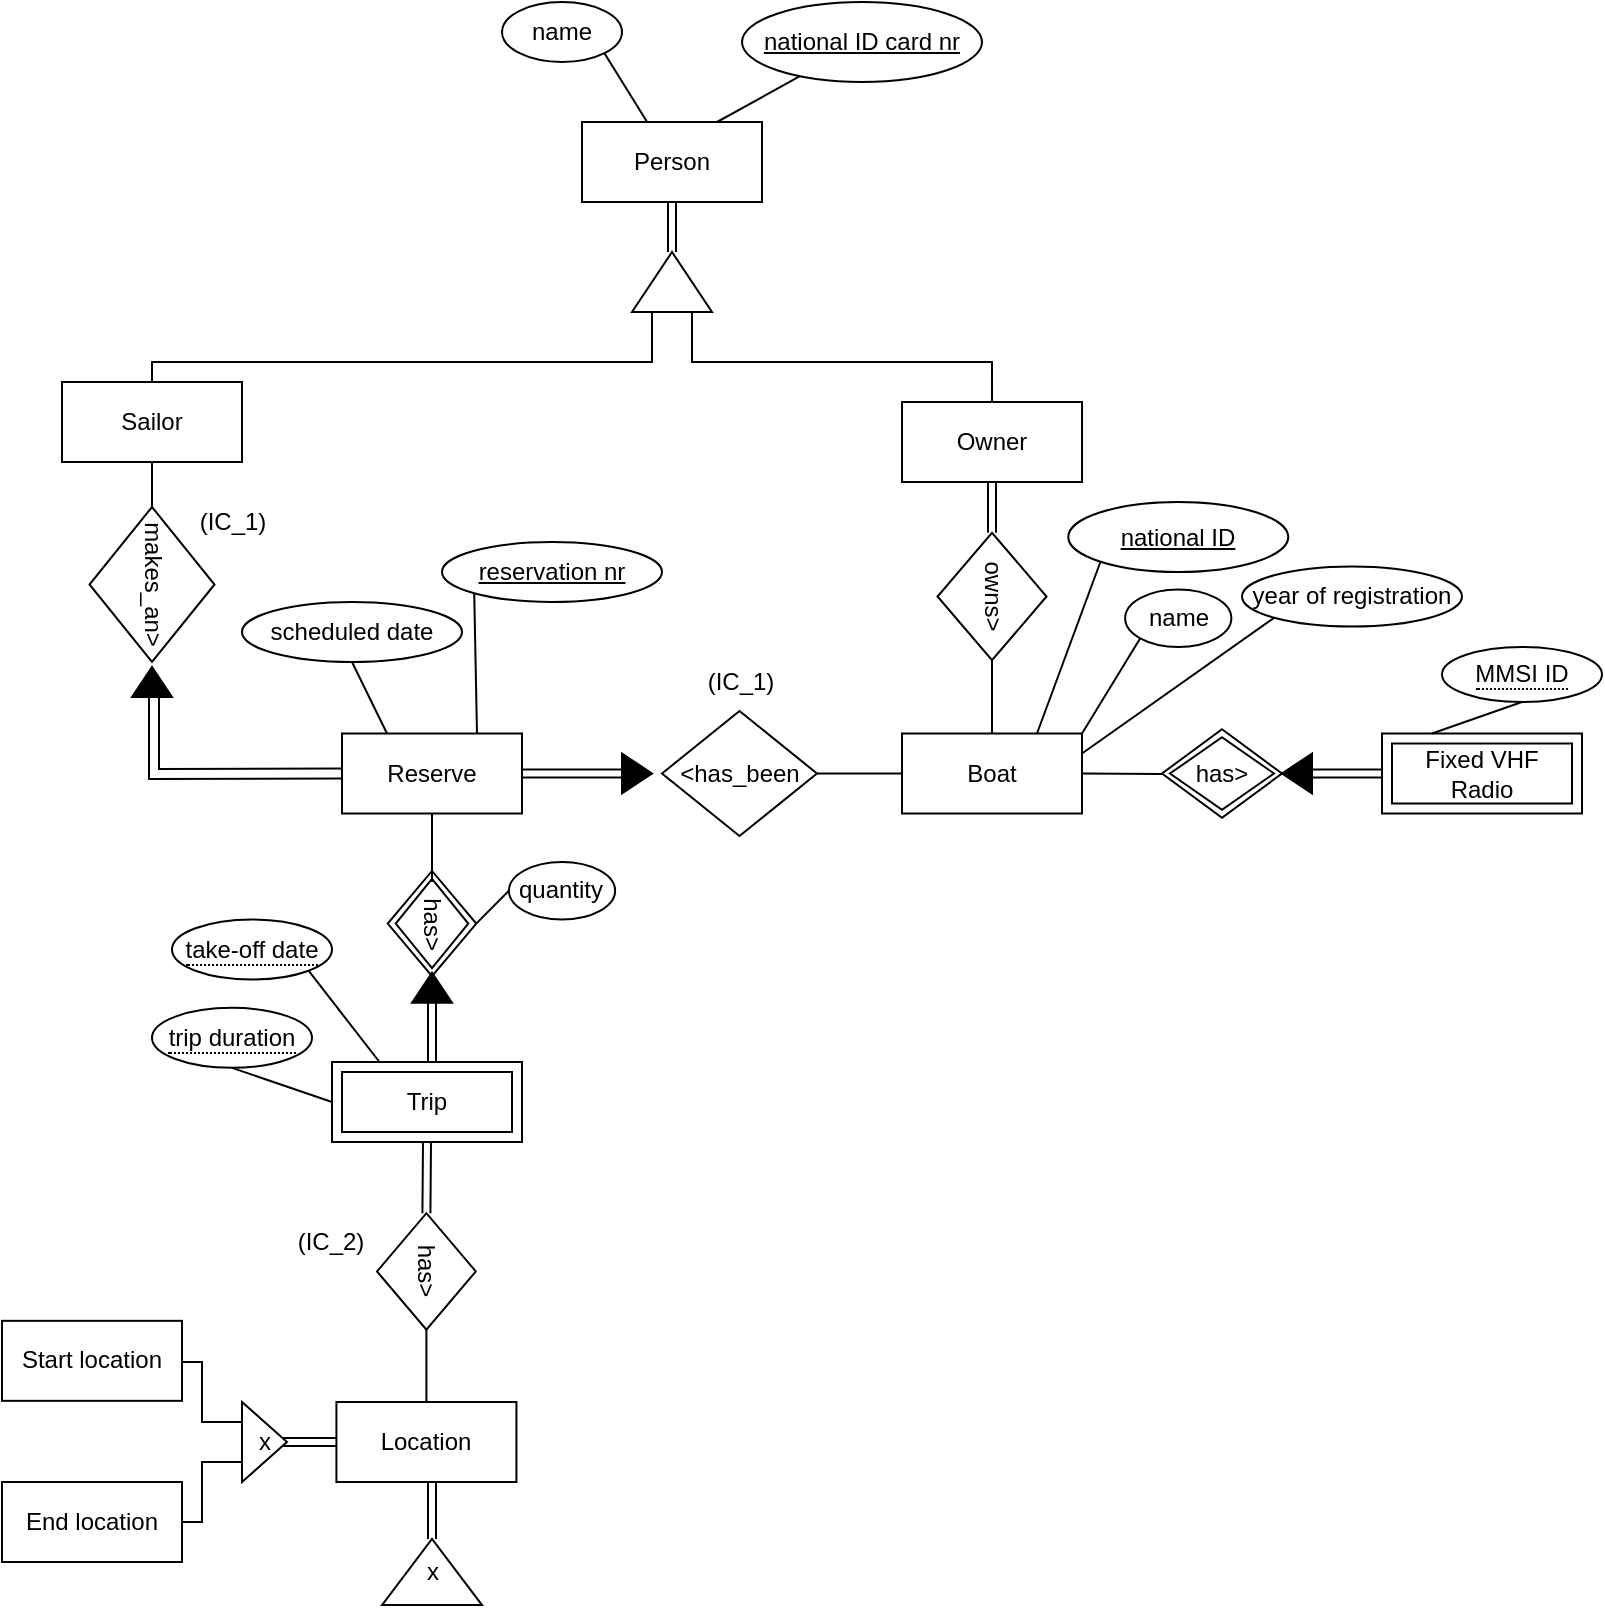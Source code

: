 <mxfile version="15.9.4" type="github"><diagram id="R2lEEEUBdFMjLlhIrx00" name="Page-1"><mxGraphModel dx="920" dy="436" grid="1" gridSize="10" guides="1" tooltips="1" connect="1" arrows="1" fold="1" page="1" pageScale="1" pageWidth="850" pageHeight="1100" math="0" shadow="0" extFonts="Permanent Marker^https://fonts.googleapis.com/css?family=Permanent+Marker"><root><mxCell id="0"/><mxCell id="1" parent="0"/><mxCell id="8WeWj6-gea-u3hQ84-Q1-1" value="Person" style="rounded=0;whiteSpace=wrap;html=1;" vertex="1" parent="1"><mxGeometry x="330" y="160" width="90" height="40" as="geometry"/></mxCell><mxCell id="8WeWj6-gea-u3hQ84-Q1-2" value="name" style="ellipse;whiteSpace=wrap;html=1;" vertex="1" parent="1"><mxGeometry x="290" y="100" width="60" height="30" as="geometry"/></mxCell><mxCell id="8WeWj6-gea-u3hQ84-Q1-3" value="" style="endArrow=none;html=1;rounded=0;entryX=1;entryY=1;entryDx=0;entryDy=0;" edge="1" parent="1" source="8WeWj6-gea-u3hQ84-Q1-1" target="8WeWj6-gea-u3hQ84-Q1-2"><mxGeometry width="50" height="50" relative="1" as="geometry"><mxPoint x="380" y="310" as="sourcePoint"/><mxPoint x="430" y="260" as="targetPoint"/></mxGeometry></mxCell><mxCell id="8WeWj6-gea-u3hQ84-Q1-4" value="&lt;u&gt;national ID card nr&lt;/u&gt;" style="ellipse;whiteSpace=wrap;html=1;" vertex="1" parent="1"><mxGeometry x="410" y="100" width="120" height="40" as="geometry"/></mxCell><mxCell id="8WeWj6-gea-u3hQ84-Q1-5" value="" style="endArrow=none;html=1;rounded=0;exitX=0.75;exitY=0;exitDx=0;exitDy=0;" edge="1" parent="1" source="8WeWj6-gea-u3hQ84-Q1-1" target="8WeWj6-gea-u3hQ84-Q1-4"><mxGeometry width="50" height="50" relative="1" as="geometry"><mxPoint x="380" y="310" as="sourcePoint"/><mxPoint x="430" y="260" as="targetPoint"/></mxGeometry></mxCell><mxCell id="8WeWj6-gea-u3hQ84-Q1-9" value="" style="shape=link;html=1;rounded=0;exitX=0.5;exitY=1;exitDx=0;exitDy=0;entryX=1;entryY=0.5;entryDx=0;entryDy=0;" edge="1" parent="1" source="8WeWj6-gea-u3hQ84-Q1-1" target="8WeWj6-gea-u3hQ84-Q1-12"><mxGeometry relative="1" as="geometry"><mxPoint x="320" y="280" as="sourcePoint"/><mxPoint x="395" y="240" as="targetPoint"/></mxGeometry></mxCell><mxCell id="8WeWj6-gea-u3hQ84-Q1-12" value="" style="triangle;whiteSpace=wrap;html=1;rotation=-90;" vertex="1" parent="1"><mxGeometry x="360" y="220" width="30" height="40" as="geometry"/></mxCell><mxCell id="8WeWj6-gea-u3hQ84-Q1-13" value="" style="endArrow=none;html=1;rounded=0;entryX=0;entryY=0.25;entryDx=0;entryDy=0;exitX=0.5;exitY=0;exitDx=0;exitDy=0;" edge="1" parent="1" source="8WeWj6-gea-u3hQ84-Q1-15" target="8WeWj6-gea-u3hQ84-Q1-12"><mxGeometry width="50" height="50" relative="1" as="geometry"><mxPoint x="120" y="320" as="sourcePoint"/><mxPoint x="430" y="260" as="targetPoint"/><Array as="points"><mxPoint x="115" y="280"/><mxPoint x="365" y="280"/></Array></mxGeometry></mxCell><mxCell id="8WeWj6-gea-u3hQ84-Q1-15" value="Sailor" style="rounded=0;whiteSpace=wrap;html=1;" vertex="1" parent="1"><mxGeometry x="70" y="290" width="90" height="40" as="geometry"/></mxCell><mxCell id="8WeWj6-gea-u3hQ84-Q1-16" value="" style="endArrow=none;html=1;rounded=0;entryX=0;entryY=0.75;entryDx=0;entryDy=0;exitX=0.5;exitY=0;exitDx=0;exitDy=0;" edge="1" parent="1" source="8WeWj6-gea-u3hQ84-Q1-18" target="8WeWj6-gea-u3hQ84-Q1-12"><mxGeometry width="50" height="50" relative="1" as="geometry"><mxPoint x="680" y="300" as="sourcePoint"/><mxPoint x="430" y="260" as="targetPoint"/><Array as="points"><mxPoint x="535" y="280"/><mxPoint x="385" y="280"/></Array></mxGeometry></mxCell><mxCell id="8WeWj6-gea-u3hQ84-Q1-18" value="Owner" style="rounded=0;whiteSpace=wrap;html=1;" vertex="1" parent="1"><mxGeometry x="490.01" y="300" width="90" height="40" as="geometry"/></mxCell><mxCell id="8WeWj6-gea-u3hQ84-Q1-19" value="" style="endArrow=none;html=1;rounded=0;exitX=0.5;exitY=1;exitDx=0;exitDy=0;" edge="1" parent="1" source="8WeWj6-gea-u3hQ84-Q1-15" target="8WeWj6-gea-u3hQ84-Q1-20"><mxGeometry relative="1" as="geometry"><mxPoint x="35" y="420" as="sourcePoint"/><mxPoint x="115" y="410" as="targetPoint"/></mxGeometry></mxCell><mxCell id="8WeWj6-gea-u3hQ84-Q1-20" value="makes_an&amp;gt;" style="shape=rhombus;perimeter=rhombusPerimeter;whiteSpace=wrap;html=1;align=center;rotation=90;" vertex="1" parent="1"><mxGeometry x="76.25" y="360" width="77.5" height="62.5" as="geometry"/></mxCell><mxCell id="8WeWj6-gea-u3hQ84-Q1-28" value="" style="endArrow=classic;html=1;rounded=0;" edge="1" parent="1"><mxGeometry width="50" height="50" relative="1" as="geometry"><mxPoint x="240" y="520" as="sourcePoint"/><mxPoint x="240" y="520" as="targetPoint"/></mxGeometry></mxCell><mxCell id="8WeWj6-gea-u3hQ84-Q1-30" value="Reserve" style="rounded=0;whiteSpace=wrap;html=1;" vertex="1" parent="1"><mxGeometry x="210" y="465.75" width="90" height="40" as="geometry"/></mxCell><mxCell id="8WeWj6-gea-u3hQ84-Q1-36" value="scheduled date" style="ellipse;whiteSpace=wrap;html=1;" vertex="1" parent="1"><mxGeometry x="160" y="400" width="110" height="30" as="geometry"/></mxCell><mxCell id="8WeWj6-gea-u3hQ84-Q1-37" value="" style="endArrow=none;html=1;rounded=0;exitX=0.25;exitY=0;exitDx=0;exitDy=0;entryX=0.5;entryY=1;entryDx=0;entryDy=0;" edge="1" parent="1" source="8WeWj6-gea-u3hQ84-Q1-30" target="8WeWj6-gea-u3hQ84-Q1-36"><mxGeometry relative="1" as="geometry"><mxPoint x="340" y="330" as="sourcePoint"/><mxPoint x="500" y="330" as="targetPoint"/></mxGeometry></mxCell><mxCell id="8WeWj6-gea-u3hQ84-Q1-38" value="(IC_1)" style="text;html=1;align=center;verticalAlign=middle;resizable=0;points=[];autosize=1;strokeColor=none;fillColor=none;" vertex="1" parent="1"><mxGeometry x="130" y="350" width="50" height="20" as="geometry"/></mxCell><mxCell id="8WeWj6-gea-u3hQ84-Q1-39" value="&lt;u&gt;reservation nr&lt;/u&gt;" style="ellipse;whiteSpace=wrap;html=1;" vertex="1" parent="1"><mxGeometry x="260" y="370" width="110" height="30" as="geometry"/></mxCell><mxCell id="8WeWj6-gea-u3hQ84-Q1-40" value="" style="endArrow=none;html=1;rounded=0;exitX=0.75;exitY=0;exitDx=0;exitDy=0;entryX=0;entryY=1;entryDx=0;entryDy=0;" edge="1" parent="1" source="8WeWj6-gea-u3hQ84-Q1-30" target="8WeWj6-gea-u3hQ84-Q1-39"><mxGeometry relative="1" as="geometry"><mxPoint x="340" y="380" as="sourcePoint"/><mxPoint x="500" y="380" as="targetPoint"/></mxGeometry></mxCell><mxCell id="8WeWj6-gea-u3hQ84-Q1-42" value="&amp;lt;has_been" style="shape=rhombus;perimeter=rhombusPerimeter;whiteSpace=wrap;html=1;align=center;rotation=0;" vertex="1" parent="1"><mxGeometry x="370" y="454.5" width="77.5" height="62.5" as="geometry"/></mxCell><mxCell id="8WeWj6-gea-u3hQ84-Q1-43" value="(IC_1)" style="text;html=1;align=center;verticalAlign=middle;resizable=0;points=[];autosize=1;strokeColor=none;fillColor=none;" vertex="1" parent="1"><mxGeometry x="383.75" y="430" width="50" height="20" as="geometry"/></mxCell><mxCell id="8WeWj6-gea-u3hQ84-Q1-47" value="" style="shape=link;html=1;rounded=0;exitX=0.5;exitY=1;exitDx=0;exitDy=0;width=4;entryX=0;entryY=0.5;entryDx=0;entryDy=0;" edge="1" parent="1" source="8WeWj6-gea-u3hQ84-Q1-18" target="8WeWj6-gea-u3hQ84-Q1-48"><mxGeometry relative="1" as="geometry"><mxPoint x="405" y="210" as="sourcePoint"/><mxPoint x="745" y="400" as="targetPoint"/></mxGeometry></mxCell><mxCell id="8WeWj6-gea-u3hQ84-Q1-48" value="owns&amp;gt;" style="shape=rhombus;perimeter=rhombusPerimeter;whiteSpace=wrap;html=1;align=center;rotation=90;" vertex="1" parent="1"><mxGeometry x="503.13" y="370" width="63.75" height="54.5" as="geometry"/></mxCell><mxCell id="8WeWj6-gea-u3hQ84-Q1-50" value="" style="endArrow=none;html=1;rounded=0;entryX=1;entryY=0.5;entryDx=0;entryDy=0;exitX=0.5;exitY=0;exitDx=0;exitDy=0;" edge="1" parent="1" source="8WeWj6-gea-u3hQ84-Q1-51" target="8WeWj6-gea-u3hQ84-Q1-48"><mxGeometry relative="1" as="geometry"><mxPoint x="745" y="480" as="sourcePoint"/><mxPoint x="520" y="420" as="targetPoint"/><Array as="points"/></mxGeometry></mxCell><mxCell id="8WeWj6-gea-u3hQ84-Q1-51" value="Boat" style="rounded=0;whiteSpace=wrap;html=1;" vertex="1" parent="1"><mxGeometry x="490" y="465.75" width="90" height="40" as="geometry"/></mxCell><mxCell id="8WeWj6-gea-u3hQ84-Q1-52" value="" style="shape=link;html=1;rounded=0;entryX=0;entryY=0.5;entryDx=0;entryDy=0;startArrow=none;width=5;" edge="1" parent="1" target="8WeWj6-gea-u3hQ84-Q1-30"><mxGeometry relative="1" as="geometry"><mxPoint x="116" y="440" as="sourcePoint"/><mxPoint x="520" y="420" as="targetPoint"/><Array as="points"><mxPoint x="116" y="486"/></Array></mxGeometry></mxCell><mxCell id="8WeWj6-gea-u3hQ84-Q1-59" value="" style="triangle;whiteSpace=wrap;html=1;fillColor=#000000;rotation=0;" vertex="1" parent="1"><mxGeometry x="350" y="475.75" width="15" height="20" as="geometry"/></mxCell><mxCell id="8WeWj6-gea-u3hQ84-Q1-60" value="" style="shape=link;html=1;rounded=0;startArrow=none;exitX=1;exitY=0.5;exitDx=0;exitDy=0;endArrow=none;" edge="1" parent="1" source="8WeWj6-gea-u3hQ84-Q1-30" target="8WeWj6-gea-u3hQ84-Q1-59"><mxGeometry relative="1" as="geometry"><mxPoint x="330" y="520" as="sourcePoint"/><mxPoint x="450" y="520" as="targetPoint"/><Array as="points"/></mxGeometry></mxCell><mxCell id="8WeWj6-gea-u3hQ84-Q1-69" value="" style="endArrow=none;html=1;rounded=0;entryX=0;entryY=0.5;entryDx=0;entryDy=0;exitX=1;exitY=0.5;exitDx=0;exitDy=0;" edge="1" parent="1" source="8WeWj6-gea-u3hQ84-Q1-42" target="8WeWj6-gea-u3hQ84-Q1-51"><mxGeometry width="50" height="50" relative="1" as="geometry"><mxPoint x="420" y="440" as="sourcePoint"/><mxPoint x="470" y="390" as="targetPoint"/></mxGeometry></mxCell><mxCell id="8WeWj6-gea-u3hQ84-Q1-63" value="" style="triangle;whiteSpace=wrap;html=1;fillColor=#000000;rotation=-90;" vertex="1" parent="1"><mxGeometry x="107.5" y="430" width="15" height="20" as="geometry"/></mxCell><mxCell id="8WeWj6-gea-u3hQ84-Q1-70" value="" style="shape=link;html=1;rounded=0;entryX=0;entryY=0.5;entryDx=0;entryDy=0;startArrow=none;width=5;endArrow=none;" edge="1" parent="1" target="8WeWj6-gea-u3hQ84-Q1-63"><mxGeometry relative="1" as="geometry"><mxPoint x="116" y="440" as="sourcePoint"/><mxPoint x="240" y="520" as="targetPoint"/><Array as="points"/></mxGeometry></mxCell><mxCell id="8WeWj6-gea-u3hQ84-Q1-73" value="" style="endArrow=none;html=1;rounded=0;entryX=0;entryY=1;entryDx=0;entryDy=0;exitX=0.75;exitY=0;exitDx=0;exitDy=0;" edge="1" parent="1" source="8WeWj6-gea-u3hQ84-Q1-51" target="8WeWj6-gea-u3hQ84-Q1-74"><mxGeometry width="50" height="50" relative="1" as="geometry"><mxPoint x="440" y="350" as="sourcePoint"/><mxPoint x="627.731" y="390.764" as="targetPoint"/></mxGeometry></mxCell><mxCell id="8WeWj6-gea-u3hQ84-Q1-74" value="&lt;u&gt;national ID&lt;/u&gt;" style="ellipse;whiteSpace=wrap;html=1;" vertex="1" parent="1"><mxGeometry x="573.13" y="350" width="110" height="35" as="geometry"/></mxCell><mxCell id="8WeWj6-gea-u3hQ84-Q1-79" value="" style="endArrow=none;html=1;rounded=0;exitX=1;exitY=0.5;exitDx=0;exitDy=0;" edge="1" parent="1" source="8WeWj6-gea-u3hQ84-Q1-51"><mxGeometry width="50" height="50" relative="1" as="geometry"><mxPoint x="400" y="380" as="sourcePoint"/><mxPoint x="620" y="486" as="targetPoint"/></mxGeometry></mxCell><mxCell id="8WeWj6-gea-u3hQ84-Q1-80" value="name" style="ellipse;whiteSpace=wrap;html=1;" vertex="1" parent="1"><mxGeometry x="601.57" y="393.75" width="53.12" height="28.75" as="geometry"/></mxCell><mxCell id="8WeWj6-gea-u3hQ84-Q1-82" value="" style="endArrow=none;html=1;rounded=0;entryX=1;entryY=0;entryDx=0;entryDy=0;exitX=0;exitY=1;exitDx=0;exitDy=0;" edge="1" parent="1" source="8WeWj6-gea-u3hQ84-Q1-80" target="8WeWj6-gea-u3hQ84-Q1-51"><mxGeometry width="50" height="50" relative="1" as="geometry"><mxPoint x="350" y="390" as="sourcePoint"/><mxPoint x="400" y="340" as="targetPoint"/></mxGeometry></mxCell><mxCell id="8WeWj6-gea-u3hQ84-Q1-83" value="year of registration" style="ellipse;whiteSpace=wrap;html=1;" vertex="1" parent="1"><mxGeometry x="660" y="382.25" width="110" height="30" as="geometry"/></mxCell><mxCell id="8WeWj6-gea-u3hQ84-Q1-84" value="" style="endArrow=none;html=1;rounded=0;entryX=0;entryY=1;entryDx=0;entryDy=0;exitX=1;exitY=0.25;exitDx=0;exitDy=0;" edge="1" parent="1" source="8WeWj6-gea-u3hQ84-Q1-51" target="8WeWj6-gea-u3hQ84-Q1-83"><mxGeometry width="50" height="50" relative="1" as="geometry"><mxPoint x="567.5" y="475.75" as="sourcePoint"/><mxPoint x="598.68" y="389.694" as="targetPoint"/></mxGeometry></mxCell><mxCell id="8WeWj6-gea-u3hQ84-Q1-86" value="has&amp;gt;" style="shape=rhombus;double=1;perimeter=rhombusPerimeter;whiteSpace=wrap;html=1;align=center;fillColor=none;" vertex="1" parent="1"><mxGeometry x="620" y="463.63" width="60" height="44.25" as="geometry"/></mxCell><mxCell id="8WeWj6-gea-u3hQ84-Q1-87" value="" style="triangle;whiteSpace=wrap;html=1;fillColor=#000000;rotation=-180;" vertex="1" parent="1"><mxGeometry x="680" y="475.75" width="15" height="20" as="geometry"/></mxCell><mxCell id="8WeWj6-gea-u3hQ84-Q1-93" value="&lt;span style=&quot;border-bottom: 1px dotted&quot;&gt;MMSI ID&lt;/span&gt;" style="ellipse;whiteSpace=wrap;html=1;align=center;fillColor=none;" vertex="1" parent="1"><mxGeometry x="760" y="422.5" width="80" height="27.5" as="geometry"/></mxCell><mxCell id="8WeWj6-gea-u3hQ84-Q1-94" value="" style="endArrow=none;html=1;rounded=0;entryX=0.5;entryY=1;entryDx=0;entryDy=0;exitX=0.25;exitY=0;exitDx=0;exitDy=0;" edge="1" parent="1" source="8WeWj6-gea-u3hQ84-Q1-90" target="8WeWj6-gea-u3hQ84-Q1-93"><mxGeometry relative="1" as="geometry"><mxPoint x="510" y="510" as="sourcePoint"/><mxPoint x="670" y="510" as="targetPoint"/></mxGeometry></mxCell><mxCell id="8WeWj6-gea-u3hQ84-Q1-95" value="" style="endArrow=none;html=1;rounded=0;exitX=0.5;exitY=1;exitDx=0;exitDy=0;" edge="1" parent="1" source="8WeWj6-gea-u3hQ84-Q1-30"><mxGeometry relative="1" as="geometry"><mxPoint x="340" y="460" as="sourcePoint"/><mxPoint x="255" y="540" as="targetPoint"/></mxGeometry></mxCell><mxCell id="8WeWj6-gea-u3hQ84-Q1-97" value="has&amp;gt;" style="shape=rhombus;double=1;perimeter=rhombusPerimeter;whiteSpace=wrap;html=1;align=center;fillColor=none;rotation=90;" vertex="1" parent="1"><mxGeometry x="228.67" y="538.67" width="52.66" height="44.25" as="geometry"/></mxCell><mxCell id="8WeWj6-gea-u3hQ84-Q1-90" value="Fixed VHF Radio" style="shape=ext;margin=3;double=1;whiteSpace=wrap;html=1;align=center;fillColor=none;" vertex="1" parent="1"><mxGeometry x="730" y="465.75" width="100" height="40" as="geometry"/></mxCell><mxCell id="8WeWj6-gea-u3hQ84-Q1-99" value="" style="shape=link;html=1;rounded=0;exitX=0;exitY=0.5;exitDx=0;exitDy=0;endArrow=none;" edge="1" parent="1" source="8WeWj6-gea-u3hQ84-Q1-87" target="8WeWj6-gea-u3hQ84-Q1-90"><mxGeometry relative="1" as="geometry"><mxPoint x="695" y="485.75" as="sourcePoint"/><mxPoint x="740" y="486" as="targetPoint"/></mxGeometry></mxCell><mxCell id="8WeWj6-gea-u3hQ84-Q1-100" value="quantity" style="ellipse;whiteSpace=wrap;html=1;rotation=0;" vertex="1" parent="1"><mxGeometry x="293.44" y="530" width="53.12" height="28.75" as="geometry"/></mxCell><mxCell id="8WeWj6-gea-u3hQ84-Q1-101" value="" style="endArrow=none;html=1;rounded=0;exitX=0.5;exitY=0;exitDx=0;exitDy=0;entryX=0;entryY=0.5;entryDx=0;entryDy=0;" edge="1" parent="1" source="8WeWj6-gea-u3hQ84-Q1-97" target="8WeWj6-gea-u3hQ84-Q1-100"><mxGeometry relative="1" as="geometry"><mxPoint x="350" y="460" as="sourcePoint"/><mxPoint x="300" y="550" as="targetPoint"/></mxGeometry></mxCell><mxCell id="8WeWj6-gea-u3hQ84-Q1-103" value="" style="triangle;whiteSpace=wrap;html=1;fillColor=#000000;rotation=-90;" vertex="1" parent="1"><mxGeometry x="247.5" y="582.92" width="15" height="20" as="geometry"/></mxCell><mxCell id="8WeWj6-gea-u3hQ84-Q1-104" value="" style="shape=link;html=1;rounded=0;startArrow=none;exitX=0;exitY=0.5;exitDx=0;exitDy=0;endArrow=none;" edge="1" parent="1" source="8WeWj6-gea-u3hQ84-Q1-103"><mxGeometry relative="1" as="geometry"><mxPoint x="310" y="495.75" as="sourcePoint"/><mxPoint x="255" y="630" as="targetPoint"/><Array as="points"/></mxGeometry></mxCell><mxCell id="8WeWj6-gea-u3hQ84-Q1-105" value="Trip" style="shape=ext;margin=3;double=1;whiteSpace=wrap;html=1;align=center;fillColor=none;" vertex="1" parent="1"><mxGeometry x="205" y="630" width="95" height="40" as="geometry"/></mxCell><mxCell id="8WeWj6-gea-u3hQ84-Q1-106" value="&lt;span style=&quot;border-bottom: 1px dotted&quot;&gt;take-off date&lt;/span&gt;" style="ellipse;whiteSpace=wrap;html=1;align=center;fillColor=none;" vertex="1" parent="1"><mxGeometry x="125" y="558.75" width="80" height="30" as="geometry"/></mxCell><mxCell id="8WeWj6-gea-u3hQ84-Q1-107" value="&lt;span style=&quot;border-bottom: 1px dotted&quot;&gt;trip duration&lt;/span&gt;" style="ellipse;whiteSpace=wrap;html=1;align=center;fillColor=none;" vertex="1" parent="1"><mxGeometry x="115" y="602.92" width="80" height="30" as="geometry"/></mxCell><mxCell id="8WeWj6-gea-u3hQ84-Q1-108" value="" style="endArrow=none;html=1;rounded=0;exitX=0.5;exitY=1;exitDx=0;exitDy=0;entryX=0;entryY=0.5;entryDx=0;entryDy=0;" edge="1" parent="1" source="8WeWj6-gea-u3hQ84-Q1-107" target="8WeWj6-gea-u3hQ84-Q1-105"><mxGeometry relative="1" as="geometry"><mxPoint x="370" y="540" as="sourcePoint"/><mxPoint x="530" y="540" as="targetPoint"/></mxGeometry></mxCell><mxCell id="8WeWj6-gea-u3hQ84-Q1-109" value="" style="endArrow=none;html=1;rounded=0;exitX=1;exitY=1;exitDx=0;exitDy=0;entryX=0.25;entryY=0;entryDx=0;entryDy=0;" edge="1" parent="1" source="8WeWj6-gea-u3hQ84-Q1-106" target="8WeWj6-gea-u3hQ84-Q1-105"><mxGeometry relative="1" as="geometry"><mxPoint x="370" y="540" as="sourcePoint"/><mxPoint x="530" y="540" as="targetPoint"/></mxGeometry></mxCell><mxCell id="8WeWj6-gea-u3hQ84-Q1-110" value="" style="shape=link;html=1;rounded=0;startArrow=none;exitX=0.5;exitY=1;exitDx=0;exitDy=0;endArrow=none;entryX=0;entryY=0.5;entryDx=0;entryDy=0;" edge="1" parent="1" source="8WeWj6-gea-u3hQ84-Q1-105" target="8WeWj6-gea-u3hQ84-Q1-111"><mxGeometry relative="1" as="geometry"><mxPoint x="265" y="610.42" as="sourcePoint"/><mxPoint x="250" y="700" as="targetPoint"/><Array as="points"/></mxGeometry></mxCell><mxCell id="8WeWj6-gea-u3hQ84-Q1-111" value="has&amp;gt;" style="shape=rhombus;perimeter=rhombusPerimeter;whiteSpace=wrap;html=1;align=center;rotation=90;" vertex="1" parent="1"><mxGeometry x="223.09" y="710" width="58.24" height="49.42" as="geometry"/></mxCell><mxCell id="8WeWj6-gea-u3hQ84-Q1-112" value="(IC_2)" style="text;html=1;align=center;verticalAlign=middle;resizable=0;points=[];autosize=1;strokeColor=none;fillColor=none;" vertex="1" parent="1"><mxGeometry x="178.67" y="710" width="50" height="20" as="geometry"/></mxCell><mxCell id="8WeWj6-gea-u3hQ84-Q1-115" value="" style="endArrow=none;html=1;rounded=0;exitX=1;exitY=0.5;exitDx=0;exitDy=0;startArrow=none;" edge="1" parent="1" source="8WeWj6-gea-u3hQ84-Q1-114"><mxGeometry relative="1" as="geometry"><mxPoint x="252.21" y="763.83" as="sourcePoint"/><mxPoint x="252" y="840" as="targetPoint"/></mxGeometry></mxCell><mxCell id="8WeWj6-gea-u3hQ84-Q1-114" value="Location" style="rounded=0;whiteSpace=wrap;html=1;" vertex="1" parent="1"><mxGeometry x="207.21" y="800" width="90" height="40" as="geometry"/></mxCell><mxCell id="8WeWj6-gea-u3hQ84-Q1-116" value="" style="endArrow=none;html=1;rounded=0;exitX=1;exitY=0.5;exitDx=0;exitDy=0;" edge="1" parent="1" source="8WeWj6-gea-u3hQ84-Q1-111" target="8WeWj6-gea-u3hQ84-Q1-114"><mxGeometry relative="1" as="geometry"><mxPoint x="252.21" y="763.83" as="sourcePoint"/><mxPoint x="252" y="840" as="targetPoint"/></mxGeometry></mxCell><mxCell id="8WeWj6-gea-u3hQ84-Q1-118" value="" style="shape=link;html=1;rounded=0;startArrow=none;endArrow=none;entryX=0;entryY=0.5;entryDx=0;entryDy=0;" edge="1" parent="1" target="8WeWj6-gea-u3hQ84-Q1-114"><mxGeometry relative="1" as="geometry"><mxPoint x="180" y="820" as="sourcePoint"/><mxPoint x="360" y="495.75" as="targetPoint"/><Array as="points"/></mxGeometry></mxCell><mxCell id="8WeWj6-gea-u3hQ84-Q1-119" value="x" style="triangle;whiteSpace=wrap;html=1;fillColor=none;" vertex="1" parent="1"><mxGeometry x="160" y="800" width="22.5" height="40" as="geometry"/></mxCell><mxCell id="8WeWj6-gea-u3hQ84-Q1-120" value="" style="endArrow=none;html=1;rounded=0;exitX=0;exitY=0.25;exitDx=0;exitDy=0;" edge="1" parent="1" source="8WeWj6-gea-u3hQ84-Q1-119"><mxGeometry width="50" height="50" relative="1" as="geometry"><mxPoint x="380" y="720" as="sourcePoint"/><mxPoint x="130" y="780" as="targetPoint"/><Array as="points"><mxPoint x="140" y="810"/><mxPoint x="140" y="780"/></Array></mxGeometry></mxCell><mxCell id="8WeWj6-gea-u3hQ84-Q1-121" value="Start location" style="rounded=0;whiteSpace=wrap;html=1;" vertex="1" parent="1"><mxGeometry x="40" y="759.42" width="90" height="40" as="geometry"/></mxCell><mxCell id="8WeWj6-gea-u3hQ84-Q1-122" value="" style="endArrow=none;html=1;rounded=0;exitX=0;exitY=0.75;exitDx=0;exitDy=0;" edge="1" parent="1" source="8WeWj6-gea-u3hQ84-Q1-119"><mxGeometry width="50" height="50" relative="1" as="geometry"><mxPoint x="380" y="720" as="sourcePoint"/><mxPoint x="120" y="860" as="targetPoint"/><Array as="points"><mxPoint x="140" y="830"/><mxPoint x="140" y="860"/></Array></mxGeometry></mxCell><mxCell id="8WeWj6-gea-u3hQ84-Q1-123" value="End location" style="rounded=0;whiteSpace=wrap;html=1;" vertex="1" parent="1"><mxGeometry x="40" y="840" width="90" height="40" as="geometry"/></mxCell><mxCell id="8WeWj6-gea-u3hQ84-Q1-127" value="" style="triangle;whiteSpace=wrap;html=1;fillColor=none;rotation=-90;" vertex="1" parent="1"><mxGeometry x="238.46" y="860" width="33.09" height="50" as="geometry"/></mxCell><mxCell id="8WeWj6-gea-u3hQ84-Q1-128" value="x" style="text;html=1;align=center;verticalAlign=middle;resizable=0;points=[];autosize=1;strokeColor=none;fillColor=none;" vertex="1" parent="1"><mxGeometry x="245.01" y="875" width="20" height="20" as="geometry"/></mxCell><mxCell id="8WeWj6-gea-u3hQ84-Q1-129" value="" style="shape=link;html=1;rounded=0;startArrow=none;exitX=1;exitY=0.5;exitDx=0;exitDy=0;endArrow=none;" edge="1" parent="1" source="8WeWj6-gea-u3hQ84-Q1-127"><mxGeometry relative="1" as="geometry"><mxPoint x="262.5" y="680" as="sourcePoint"/><mxPoint x="255" y="840" as="targetPoint"/><Array as="points"/></mxGeometry></mxCell></root></mxGraphModel></diagram></mxfile>